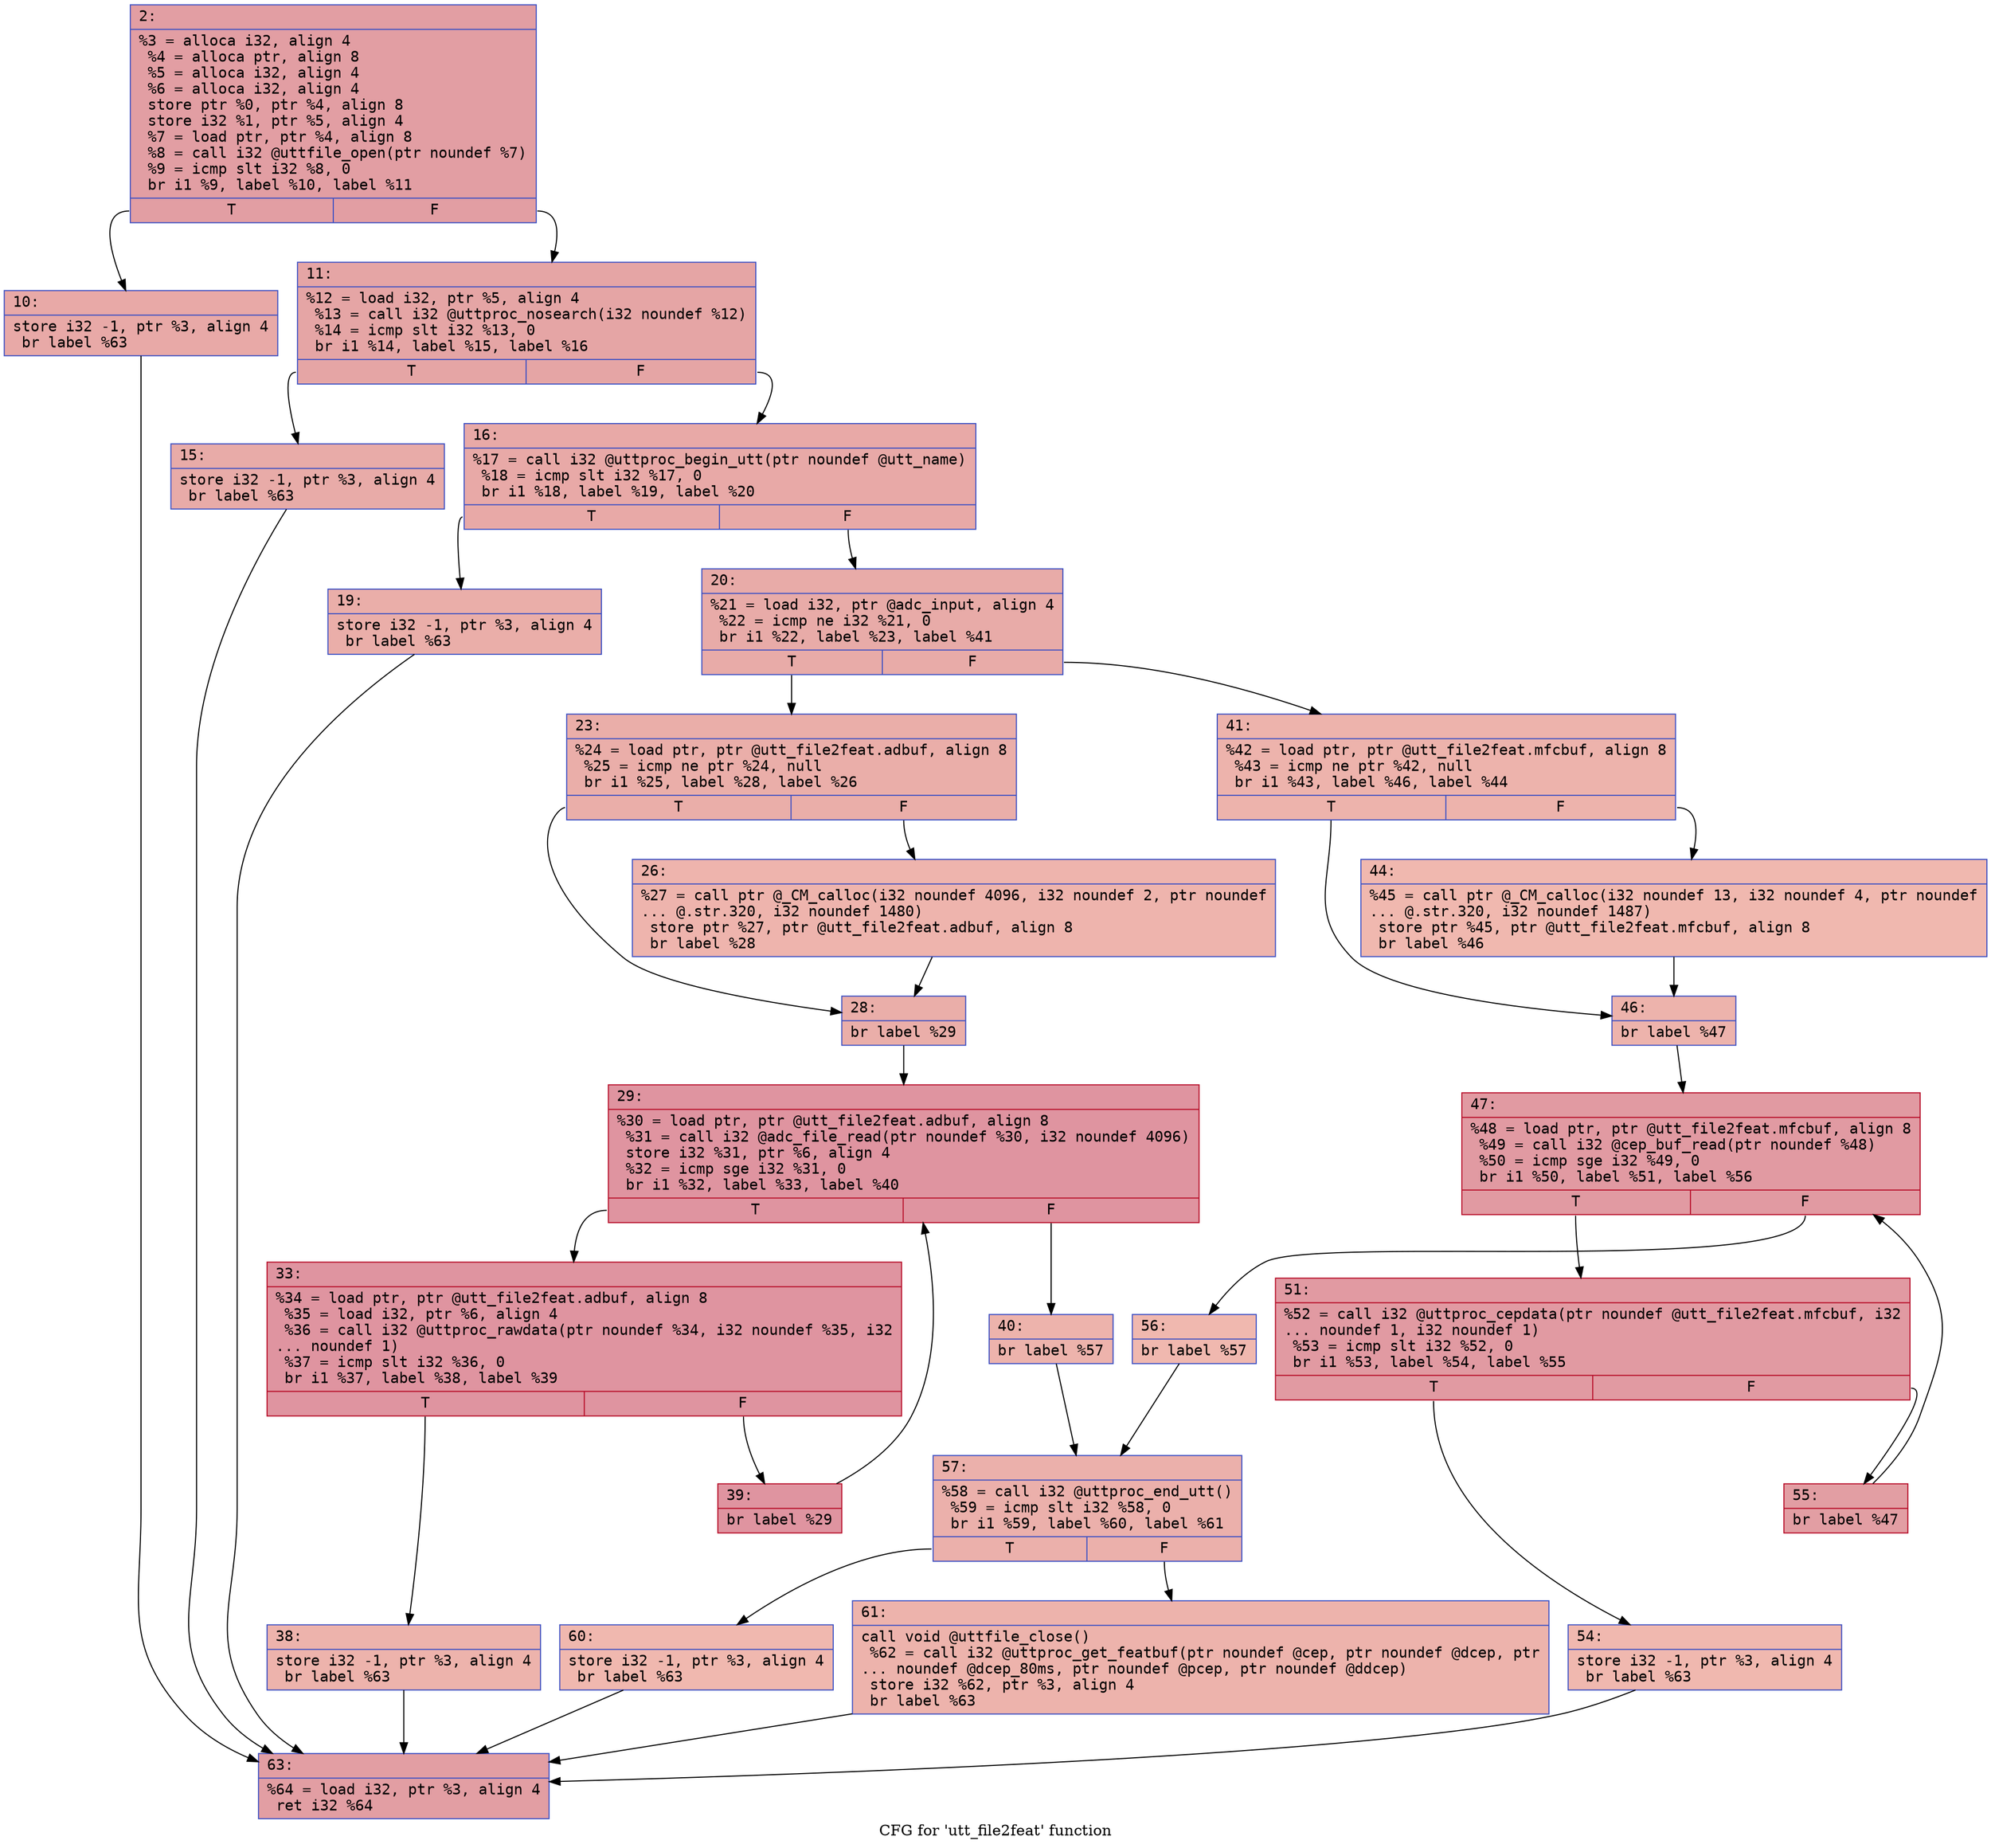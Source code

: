 digraph "CFG for 'utt_file2feat' function" {
	label="CFG for 'utt_file2feat' function";

	Node0x6000031f8320 [shape=record,color="#3d50c3ff", style=filled, fillcolor="#be242e70" fontname="Courier",label="{2:\l|  %3 = alloca i32, align 4\l  %4 = alloca ptr, align 8\l  %5 = alloca i32, align 4\l  %6 = alloca i32, align 4\l  store ptr %0, ptr %4, align 8\l  store i32 %1, ptr %5, align 4\l  %7 = load ptr, ptr %4, align 8\l  %8 = call i32 @uttfile_open(ptr noundef %7)\l  %9 = icmp slt i32 %8, 0\l  br i1 %9, label %10, label %11\l|{<s0>T|<s1>F}}"];
	Node0x6000031f8320:s0 -> Node0x6000031f8370[tooltip="2 -> 10\nProbability 37.50%" ];
	Node0x6000031f8320:s1 -> Node0x6000031f83c0[tooltip="2 -> 11\nProbability 62.50%" ];
	Node0x6000031f8370 [shape=record,color="#3d50c3ff", style=filled, fillcolor="#ca3b3770" fontname="Courier",label="{10:\l|  store i32 -1, ptr %3, align 4\l  br label %63\l}"];
	Node0x6000031f8370 -> Node0x6000031f8b40[tooltip="10 -> 63\nProbability 100.00%" ];
	Node0x6000031f83c0 [shape=record,color="#3d50c3ff", style=filled, fillcolor="#c5333470" fontname="Courier",label="{11:\l|  %12 = load i32, ptr %5, align 4\l  %13 = call i32 @uttproc_nosearch(i32 noundef %12)\l  %14 = icmp slt i32 %13, 0\l  br i1 %14, label %15, label %16\l|{<s0>T|<s1>F}}"];
	Node0x6000031f83c0:s0 -> Node0x6000031f8410[tooltip="11 -> 15\nProbability 37.50%" ];
	Node0x6000031f83c0:s1 -> Node0x6000031f8460[tooltip="11 -> 16\nProbability 62.50%" ];
	Node0x6000031f8410 [shape=record,color="#3d50c3ff", style=filled, fillcolor="#cc403a70" fontname="Courier",label="{15:\l|  store i32 -1, ptr %3, align 4\l  br label %63\l}"];
	Node0x6000031f8410 -> Node0x6000031f8b40[tooltip="15 -> 63\nProbability 100.00%" ];
	Node0x6000031f8460 [shape=record,color="#3d50c3ff", style=filled, fillcolor="#ca3b3770" fontname="Courier",label="{16:\l|  %17 = call i32 @uttproc_begin_utt(ptr noundef @utt_name)\l  %18 = icmp slt i32 %17, 0\l  br i1 %18, label %19, label %20\l|{<s0>T|<s1>F}}"];
	Node0x6000031f8460:s0 -> Node0x6000031f84b0[tooltip="16 -> 19\nProbability 37.50%" ];
	Node0x6000031f8460:s1 -> Node0x6000031f8500[tooltip="16 -> 20\nProbability 62.50%" ];
	Node0x6000031f84b0 [shape=record,color="#3d50c3ff", style=filled, fillcolor="#d0473d70" fontname="Courier",label="{19:\l|  store i32 -1, ptr %3, align 4\l  br label %63\l}"];
	Node0x6000031f84b0 -> Node0x6000031f8b40[tooltip="19 -> 63\nProbability 100.00%" ];
	Node0x6000031f8500 [shape=record,color="#3d50c3ff", style=filled, fillcolor="#cc403a70" fontname="Courier",label="{20:\l|  %21 = load i32, ptr @adc_input, align 4\l  %22 = icmp ne i32 %21, 0\l  br i1 %22, label %23, label %41\l|{<s0>T|<s1>F}}"];
	Node0x6000031f8500:s0 -> Node0x6000031f8550[tooltip="20 -> 23\nProbability 62.50%" ];
	Node0x6000031f8500:s1 -> Node0x6000031f87d0[tooltip="20 -> 41\nProbability 37.50%" ];
	Node0x6000031f8550 [shape=record,color="#3d50c3ff", style=filled, fillcolor="#d0473d70" fontname="Courier",label="{23:\l|  %24 = load ptr, ptr @utt_file2feat.adbuf, align 8\l  %25 = icmp ne ptr %24, null\l  br i1 %25, label %28, label %26\l|{<s0>T|<s1>F}}"];
	Node0x6000031f8550:s0 -> Node0x6000031f85f0[tooltip="23 -> 28\nProbability 62.50%" ];
	Node0x6000031f8550:s1 -> Node0x6000031f85a0[tooltip="23 -> 26\nProbability 37.50%" ];
	Node0x6000031f85a0 [shape=record,color="#3d50c3ff", style=filled, fillcolor="#d8564670" fontname="Courier",label="{26:\l|  %27 = call ptr @_CM_calloc(i32 noundef 4096, i32 noundef 2, ptr noundef\l... @.str.320, i32 noundef 1480)\l  store ptr %27, ptr @utt_file2feat.adbuf, align 8\l  br label %28\l}"];
	Node0x6000031f85a0 -> Node0x6000031f85f0[tooltip="26 -> 28\nProbability 100.00%" ];
	Node0x6000031f85f0 [shape=record,color="#3d50c3ff", style=filled, fillcolor="#d0473d70" fontname="Courier",label="{28:\l|  br label %29\l}"];
	Node0x6000031f85f0 -> Node0x6000031f8640[tooltip="28 -> 29\nProbability 100.00%" ];
	Node0x6000031f8640 [shape=record,color="#b70d28ff", style=filled, fillcolor="#b70d2870" fontname="Courier",label="{29:\l|  %30 = load ptr, ptr @utt_file2feat.adbuf, align 8\l  %31 = call i32 @adc_file_read(ptr noundef %30, i32 noundef 4096)\l  store i32 %31, ptr %6, align 4\l  %32 = icmp sge i32 %31, 0\l  br i1 %32, label %33, label %40\l|{<s0>T|<s1>F}}"];
	Node0x6000031f8640:s0 -> Node0x6000031f8690[tooltip="29 -> 33\nProbability 96.88%" ];
	Node0x6000031f8640:s1 -> Node0x6000031f8780[tooltip="29 -> 40\nProbability 3.12%" ];
	Node0x6000031f8690 [shape=record,color="#b70d28ff", style=filled, fillcolor="#b70d2870" fontname="Courier",label="{33:\l|  %34 = load ptr, ptr @utt_file2feat.adbuf, align 8\l  %35 = load i32, ptr %6, align 4\l  %36 = call i32 @uttproc_rawdata(ptr noundef %34, i32 noundef %35, i32\l... noundef 1)\l  %37 = icmp slt i32 %36, 0\l  br i1 %37, label %38, label %39\l|{<s0>T|<s1>F}}"];
	Node0x6000031f8690:s0 -> Node0x6000031f86e0[tooltip="33 -> 38\nProbability 3.12%" ];
	Node0x6000031f8690:s1 -> Node0x6000031f8730[tooltip="33 -> 39\nProbability 96.88%" ];
	Node0x6000031f86e0 [shape=record,color="#3d50c3ff", style=filled, fillcolor="#d6524470" fontname="Courier",label="{38:\l|  store i32 -1, ptr %3, align 4\l  br label %63\l}"];
	Node0x6000031f86e0 -> Node0x6000031f8b40[tooltip="38 -> 63\nProbability 100.00%" ];
	Node0x6000031f8730 [shape=record,color="#b70d28ff", style=filled, fillcolor="#b70d2870" fontname="Courier",label="{39:\l|  br label %29\l}"];
	Node0x6000031f8730 -> Node0x6000031f8640[tooltip="39 -> 29\nProbability 100.00%" ];
	Node0x6000031f8780 [shape=record,color="#3d50c3ff", style=filled, fillcolor="#d6524470" fontname="Courier",label="{40:\l|  br label %57\l}"];
	Node0x6000031f8780 -> Node0x6000031f8a50[tooltip="40 -> 57\nProbability 100.00%" ];
	Node0x6000031f87d0 [shape=record,color="#3d50c3ff", style=filled, fillcolor="#d6524470" fontname="Courier",label="{41:\l|  %42 = load ptr, ptr @utt_file2feat.mfcbuf, align 8\l  %43 = icmp ne ptr %42, null\l  br i1 %43, label %46, label %44\l|{<s0>T|<s1>F}}"];
	Node0x6000031f87d0:s0 -> Node0x6000031f8870[tooltip="41 -> 46\nProbability 62.50%" ];
	Node0x6000031f87d0:s1 -> Node0x6000031f8820[tooltip="41 -> 44\nProbability 37.50%" ];
	Node0x6000031f8820 [shape=record,color="#3d50c3ff", style=filled, fillcolor="#dc5d4a70" fontname="Courier",label="{44:\l|  %45 = call ptr @_CM_calloc(i32 noundef 13, i32 noundef 4, ptr noundef\l... @.str.320, i32 noundef 1487)\l  store ptr %45, ptr @utt_file2feat.mfcbuf, align 8\l  br label %46\l}"];
	Node0x6000031f8820 -> Node0x6000031f8870[tooltip="44 -> 46\nProbability 100.00%" ];
	Node0x6000031f8870 [shape=record,color="#3d50c3ff", style=filled, fillcolor="#d6524470" fontname="Courier",label="{46:\l|  br label %47\l}"];
	Node0x6000031f8870 -> Node0x6000031f88c0[tooltip="46 -> 47\nProbability 100.00%" ];
	Node0x6000031f88c0 [shape=record,color="#b70d28ff", style=filled, fillcolor="#bb1b2c70" fontname="Courier",label="{47:\l|  %48 = load ptr, ptr @utt_file2feat.mfcbuf, align 8\l  %49 = call i32 @cep_buf_read(ptr noundef %48)\l  %50 = icmp sge i32 %49, 0\l  br i1 %50, label %51, label %56\l|{<s0>T|<s1>F}}"];
	Node0x6000031f88c0:s0 -> Node0x6000031f8910[tooltip="47 -> 51\nProbability 96.88%" ];
	Node0x6000031f88c0:s1 -> Node0x6000031f8a00[tooltip="47 -> 56\nProbability 3.12%" ];
	Node0x6000031f8910 [shape=record,color="#b70d28ff", style=filled, fillcolor="#bb1b2c70" fontname="Courier",label="{51:\l|  %52 = call i32 @uttproc_cepdata(ptr noundef @utt_file2feat.mfcbuf, i32\l... noundef 1, i32 noundef 1)\l  %53 = icmp slt i32 %52, 0\l  br i1 %53, label %54, label %55\l|{<s0>T|<s1>F}}"];
	Node0x6000031f8910:s0 -> Node0x6000031f8960[tooltip="51 -> 54\nProbability 3.12%" ];
	Node0x6000031f8910:s1 -> Node0x6000031f89b0[tooltip="51 -> 55\nProbability 96.88%" ];
	Node0x6000031f8960 [shape=record,color="#3d50c3ff", style=filled, fillcolor="#dc5d4a70" fontname="Courier",label="{54:\l|  store i32 -1, ptr %3, align 4\l  br label %63\l}"];
	Node0x6000031f8960 -> Node0x6000031f8b40[tooltip="54 -> 63\nProbability 100.00%" ];
	Node0x6000031f89b0 [shape=record,color="#b70d28ff", style=filled, fillcolor="#be242e70" fontname="Courier",label="{55:\l|  br label %47\l}"];
	Node0x6000031f89b0 -> Node0x6000031f88c0[tooltip="55 -> 47\nProbability 100.00%" ];
	Node0x6000031f8a00 [shape=record,color="#3d50c3ff", style=filled, fillcolor="#dc5d4a70" fontname="Courier",label="{56:\l|  br label %57\l}"];
	Node0x6000031f8a00 -> Node0x6000031f8a50[tooltip="56 -> 57\nProbability 100.00%" ];
	Node0x6000031f8a50 [shape=record,color="#3d50c3ff", style=filled, fillcolor="#d24b4070" fontname="Courier",label="{57:\l|  %58 = call i32 @uttproc_end_utt()\l  %59 = icmp slt i32 %58, 0\l  br i1 %59, label %60, label %61\l|{<s0>T|<s1>F}}"];
	Node0x6000031f8a50:s0 -> Node0x6000031f8aa0[tooltip="57 -> 60\nProbability 37.50%" ];
	Node0x6000031f8a50:s1 -> Node0x6000031f8af0[tooltip="57 -> 61\nProbability 62.50%" ];
	Node0x6000031f8aa0 [shape=record,color="#3d50c3ff", style=filled, fillcolor="#dc5d4a70" fontname="Courier",label="{60:\l|  store i32 -1, ptr %3, align 4\l  br label %63\l}"];
	Node0x6000031f8aa0 -> Node0x6000031f8b40[tooltip="60 -> 63\nProbability 100.00%" ];
	Node0x6000031f8af0 [shape=record,color="#3d50c3ff", style=filled, fillcolor="#d6524470" fontname="Courier",label="{61:\l|  call void @uttfile_close()\l  %62 = call i32 @uttproc_get_featbuf(ptr noundef @cep, ptr noundef @dcep, ptr\l... noundef @dcep_80ms, ptr noundef @pcep, ptr noundef @ddcep)\l  store i32 %62, ptr %3, align 4\l  br label %63\l}"];
	Node0x6000031f8af0 -> Node0x6000031f8b40[tooltip="61 -> 63\nProbability 100.00%" ];
	Node0x6000031f8b40 [shape=record,color="#3d50c3ff", style=filled, fillcolor="#be242e70" fontname="Courier",label="{63:\l|  %64 = load i32, ptr %3, align 4\l  ret i32 %64\l}"];
}
